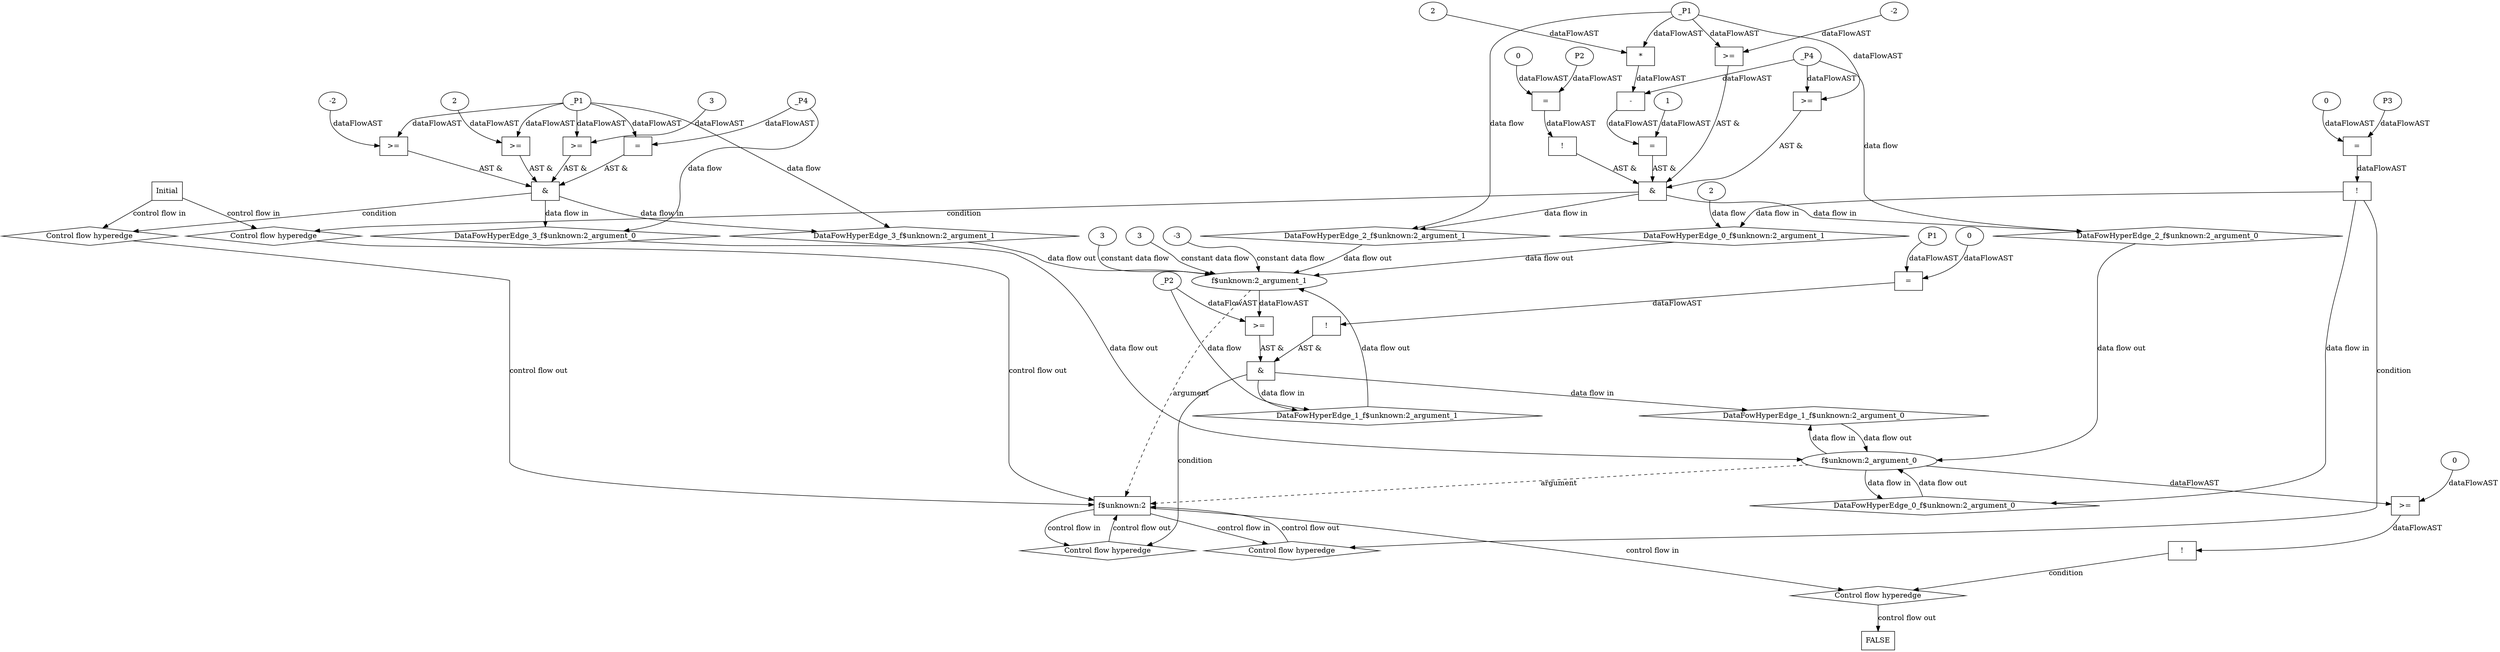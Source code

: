 digraph dag {
"f$unknown:2" [label="f$unknown:2" nodeName="f$unknown:2" class=cfn  shape="rect"];
FALSE [label="FALSE" nodeName=FALSE class=cfn  shape="rect"];
Initial [label="Initial" nodeName=Initial class=cfn  shape="rect"];
ControlFowHyperEdge_0 [label="Control flow hyperedge" nodeName=ControlFowHyperEdge_0 class=controlFlowHyperEdge shape="diamond"];
"f$unknown:2" -> ControlFowHyperEdge_0 [label="control flow in"]
ControlFowHyperEdge_0 -> "f$unknown:2" [label="control flow out"]
ControlFowHyperEdge_1 [label="Control flow hyperedge" nodeName=ControlFowHyperEdge_1 class=controlFlowHyperEdge shape="diamond"];
"f$unknown:2" -> ControlFowHyperEdge_1 [label="control flow in"]
ControlFowHyperEdge_1 -> "f$unknown:2" [label="control flow out"]
ControlFowHyperEdge_2 [label="Control flow hyperedge" nodeName=ControlFowHyperEdge_2 class=controlFlowHyperEdge shape="diamond"];
"Initial" -> ControlFowHyperEdge_2 [label="control flow in"]
ControlFowHyperEdge_2 -> "f$unknown:2" [label="control flow out"]
ControlFowHyperEdge_3 [label="Control flow hyperedge" nodeName=ControlFowHyperEdge_3 class=controlFlowHyperEdge shape="diamond"];
"Initial" -> ControlFowHyperEdge_3 [label="control flow in"]
ControlFowHyperEdge_3 -> "f$unknown:2" [label="control flow out"]
ControlFowHyperEdge_4 [label="Control flow hyperedge" nodeName=ControlFowHyperEdge_4 class=controlFlowHyperEdge shape="diamond"];
"f$unknown:2" -> ControlFowHyperEdge_4 [label="control flow in"]
ControlFowHyperEdge_4 -> "FALSE" [label="control flow out"]
"f$unknown:2_argument_0" [label="f$unknown:2_argument_0" nodeName=argument0 class=argument  head="f$unknown:2" shape="oval"];
"f$unknown:2_argument_0" -> "f$unknown:2"[label="argument" style="dashed"]
"f$unknown:2_argument_1" [label="f$unknown:2_argument_1" nodeName=argument1 class=argument  head="f$unknown:2" shape="oval"];
"f$unknown:2_argument_1" -> "f$unknown:2"[label="argument" style="dashed"]

"xxxf$unknown:2___f$unknown:2_0xxxguard_0_node_0" [label="!" nodeName="xxxf$unknown:2___f$unknown:2_0xxxguard_0_node_0" class=Operator shape="rect"];
"xxxf$unknown:2___f$unknown:2_0xxxguard_0_node_1" [label="=" nodeName="xxxf$unknown:2___f$unknown:2_0xxxguard_0_node_1" class=Operator  shape="rect"];
"xxxf$unknown:2___f$unknown:2_0xxxguard_0_node_2" [label="P3" nodeName="xxxf$unknown:2___f$unknown:2_0xxxguard_0_node_2" class=Constant ];
"xxxf$unknown:2___f$unknown:2_0xxxguard_0_node_3" [label="0" nodeName="xxxf$unknown:2___f$unknown:2_0xxxguard_0_node_3" class=Literal ];
"xxxf$unknown:2___f$unknown:2_0xxxguard_0_node_1" -> "xxxf$unknown:2___f$unknown:2_0xxxguard_0_node_0"[label="dataFlowAST"]
"xxxf$unknown:2___f$unknown:2_0xxxguard_0_node_2" -> "xxxf$unknown:2___f$unknown:2_0xxxguard_0_node_1"[label="dataFlowAST"]
"xxxf$unknown:2___f$unknown:2_0xxxguard_0_node_3" -> "xxxf$unknown:2___f$unknown:2_0xxxguard_0_node_1"[label="dataFlowAST"]

"xxxf$unknown:2___f$unknown:2_0xxxguard_0_node_0" -> "ControlFowHyperEdge_0" [label="condition"];
"xxxf$unknown:2___f$unknown:2_0xxxdataFlow_0_node_0" [label="2" nodeName="xxxf$unknown:2___f$unknown:2_0xxxdataFlow_0_node_0" class=Literal ];

"xxxf$unknown:2___f$unknown:2_0xxxdataFlow_0_node_0" -> "DataFowHyperEdge_0_f$unknown:2_argument_1" [label="data flow"];
"xxxf$unknown:2___f$unknown:2_1xxx_and" [label="&" nodeName="xxxf$unknown:2___f$unknown:2_1xxx_and" class=Operator shape="rect"];
"xxxf$unknown:2___f$unknown:2_1xxxguard_0_node_0" [label="!" nodeName="xxxf$unknown:2___f$unknown:2_1xxxguard_0_node_0" class=Operator shape="rect"];
"xxxf$unknown:2___f$unknown:2_1xxxguard_0_node_1" [label="=" nodeName="xxxf$unknown:2___f$unknown:2_1xxxguard_0_node_1" class=Operator  shape="rect"];
"xxxf$unknown:2___f$unknown:2_1xxxguard_0_node_2" [label="P1" nodeName="xxxf$unknown:2___f$unknown:2_1xxxguard_0_node_2" class=Constant ];
"xxxf$unknown:2___f$unknown:2_1xxxguard_0_node_3" [label="0" nodeName="xxxf$unknown:2___f$unknown:2_1xxxguard_0_node_3" class=Literal ];
"xxxf$unknown:2___f$unknown:2_1xxxguard_0_node_1" -> "xxxf$unknown:2___f$unknown:2_1xxxguard_0_node_0"[label="dataFlowAST"]
"xxxf$unknown:2___f$unknown:2_1xxxguard_0_node_2" -> "xxxf$unknown:2___f$unknown:2_1xxxguard_0_node_1"[label="dataFlowAST"]
"xxxf$unknown:2___f$unknown:2_1xxxguard_0_node_3" -> "xxxf$unknown:2___f$unknown:2_1xxxguard_0_node_1"[label="dataFlowAST"]

"xxxf$unknown:2___f$unknown:2_1xxxguard_0_node_0" -> "xxxf$unknown:2___f$unknown:2_1xxx_and" [label="AST &"];
"xxxf$unknown:2___f$unknown:2_1xxxguard1_node_0" [label=">=" nodeName="xxxf$unknown:2___f$unknown:2_1xxxguard1_node_0" class=Operator  shape="rect"];
"f$unknown:2_argument_1" -> "xxxf$unknown:2___f$unknown:2_1xxxguard1_node_0"[label="dataFlowAST"]
"xxxf$unknown:2___f$unknown:2_1xxxdataFlow_0_node_0" -> "xxxf$unknown:2___f$unknown:2_1xxxguard1_node_0"[label="dataFlowAST"]

"xxxf$unknown:2___f$unknown:2_1xxxguard1_node_0" -> "xxxf$unknown:2___f$unknown:2_1xxx_and" [label="AST &"];
"xxxf$unknown:2___f$unknown:2_1xxx_and" -> "ControlFowHyperEdge_1" [label="condition"];
"xxxf$unknown:2___f$unknown:2_1xxxdataFlow_0_node_0" [label="_P2" nodeName="xxxf$unknown:2___f$unknown:2_1xxxdataFlow_0_node_0" class=Constant ];

"xxxf$unknown:2___f$unknown:2_1xxxdataFlow_0_node_0" -> "DataFowHyperEdge_1_f$unknown:2_argument_1" [label="data flow"];
"xxxf$unknown:2___Initial_2xxx_and" [label="&" nodeName="xxxf$unknown:2___Initial_2xxx_and" class=Operator shape="rect"];
"xxxf$unknown:2___Initial_2xxxguard_0_node_0" [label="!" nodeName="xxxf$unknown:2___Initial_2xxxguard_0_node_0" class=Operator shape="rect"];
"xxxf$unknown:2___Initial_2xxxguard_0_node_1" [label="=" nodeName="xxxf$unknown:2___Initial_2xxxguard_0_node_1" class=Operator  shape="rect"];
"xxxf$unknown:2___Initial_2xxxguard_0_node_2" [label="P2" nodeName="xxxf$unknown:2___Initial_2xxxguard_0_node_2" class=Constant ];
"xxxf$unknown:2___Initial_2xxxguard_0_node_3" [label="0" nodeName="xxxf$unknown:2___Initial_2xxxguard_0_node_3" class=Literal ];
"xxxf$unknown:2___Initial_2xxxguard_0_node_1" -> "xxxf$unknown:2___Initial_2xxxguard_0_node_0"[label="dataFlowAST"]
"xxxf$unknown:2___Initial_2xxxguard_0_node_2" -> "xxxf$unknown:2___Initial_2xxxguard_0_node_1"[label="dataFlowAST"]
"xxxf$unknown:2___Initial_2xxxguard_0_node_3" -> "xxxf$unknown:2___Initial_2xxxguard_0_node_1"[label="dataFlowAST"]

"xxxf$unknown:2___Initial_2xxxguard_0_node_0" -> "xxxf$unknown:2___Initial_2xxx_and" [label="AST &"];
"xxxf$unknown:2___Initial_2xxxguard1_node_0" [label=">=" nodeName="xxxf$unknown:2___Initial_2xxxguard1_node_0" class=Operator  shape="rect"];
"xxxf$unknown:2___Initial_2xxxdataFlow1_node_0" -> "xxxf$unknown:2___Initial_2xxxguard1_node_0"[label="dataFlowAST"]
"xxxf$unknown:2___Initial_2xxxdataFlow_0_node_0" -> "xxxf$unknown:2___Initial_2xxxguard1_node_0"[label="dataFlowAST"]

"xxxf$unknown:2___Initial_2xxxguard1_node_0" -> "xxxf$unknown:2___Initial_2xxx_and" [label="AST &"];
"xxxf$unknown:2___Initial_2xxxguard2_node_0" [label=">=" nodeName="xxxf$unknown:2___Initial_2xxxguard2_node_0" class=Operator  shape="rect"];
"xxxf$unknown:2___Initial_2xxxguard2_node_2" [label="-2" nodeName="xxxf$unknown:2___Initial_2xxxguard2_node_2" class=Literal ];
"xxxf$unknown:2___Initial_2xxxdataFlow1_node_0" -> "xxxf$unknown:2___Initial_2xxxguard2_node_0"[label="dataFlowAST"]
"xxxf$unknown:2___Initial_2xxxguard2_node_2" -> "xxxf$unknown:2___Initial_2xxxguard2_node_0"[label="dataFlowAST"]

"xxxf$unknown:2___Initial_2xxxguard2_node_0" -> "xxxf$unknown:2___Initial_2xxx_and" [label="AST &"];
"xxxf$unknown:2___Initial_2xxxguard3_node_0" [label="=" nodeName="xxxf$unknown:2___Initial_2xxxguard3_node_0" class=Operator  shape="rect"];
"xxxf$unknown:2___Initial_2xxxguard3_node_1" [label="-" nodeName="xxxf$unknown:2___Initial_2xxxguard3_node_1" class= Operator shape="rect"];
"xxxf$unknown:2___Initial_2xxxguard3_node_2" [label="*" nodeName="xxxf$unknown:2___Initial_2xxxguard3_node_2" class=Operator  shape="rect"];
"xxxf$unknown:2___Initial_2xxxguard3_node_3" [label="2" nodeName="xxxf$unknown:2___Initial_2xxxguard3_node_3" class=Coeff ];
"xxxf$unknown:2___Initial_2xxxguard3_node_6" [label="1" nodeName="xxxf$unknown:2___Initial_2xxxguard3_node_6" class=Literal ];
"xxxf$unknown:2___Initial_2xxxguard3_node_1" -> "xxxf$unknown:2___Initial_2xxxguard3_node_0"[label="dataFlowAST"]
"xxxf$unknown:2___Initial_2xxxguard3_node_6" -> "xxxf$unknown:2___Initial_2xxxguard3_node_0"[label="dataFlowAST"]
"xxxf$unknown:2___Initial_2xxxguard3_node_2" -> "xxxf$unknown:2___Initial_2xxxguard3_node_1"[label="dataFlowAST"]
"xxxf$unknown:2___Initial_2xxxdataFlow_0_node_0" -> "xxxf$unknown:2___Initial_2xxxguard3_node_1"[label="dataFlowAST"]
"xxxf$unknown:2___Initial_2xxxguard3_node_3" -> "xxxf$unknown:2___Initial_2xxxguard3_node_2"[label="dataFlowAST"]
"xxxf$unknown:2___Initial_2xxxdataFlow1_node_0" -> "xxxf$unknown:2___Initial_2xxxguard3_node_2"[label="dataFlowAST"]

"xxxf$unknown:2___Initial_2xxxguard3_node_0" -> "xxxf$unknown:2___Initial_2xxx_and" [label="AST &"];
"xxxf$unknown:2___Initial_2xxx_and" -> "ControlFowHyperEdge_2" [label="condition"];
"xxxf$unknown:2___Initial_2xxxdataFlow_0_node_0" [label="_P4" nodeName="xxxf$unknown:2___Initial_2xxxdataFlow_0_node_0" class=Constant ];

"xxxf$unknown:2___Initial_2xxxdataFlow_0_node_0" -> "DataFowHyperEdge_2_f$unknown:2_argument_0" [label="data flow"];
"xxxf$unknown:2___Initial_2xxxdataFlow1_node_0" [label="_P1" nodeName="xxxf$unknown:2___Initial_2xxxdataFlow1_node_0" class=Constant ];

"xxxf$unknown:2___Initial_2xxxdataFlow1_node_0" -> "DataFowHyperEdge_2_f$unknown:2_argument_1" [label="data flow"];
"xxxf$unknown:2___Initial_3xxx_and" [label="&" nodeName="xxxf$unknown:2___Initial_3xxx_and" class=Operator shape="rect"];
"xxxf$unknown:2___Initial_3xxxguard_0_node_0" [label=">=" nodeName="xxxf$unknown:2___Initial_3xxxguard_0_node_0" class=Operator  shape="rect"];
"xxxf$unknown:2___Initial_3xxxguard_0_node_2" [label="3" nodeName="xxxf$unknown:2___Initial_3xxxguard_0_node_2" class=Literal ];
"xxxf$unknown:2___Initial_3xxxdataFlow1_node_0" -> "xxxf$unknown:2___Initial_3xxxguard_0_node_0"[label="dataFlowAST"]
"xxxf$unknown:2___Initial_3xxxguard_0_node_2" -> "xxxf$unknown:2___Initial_3xxxguard_0_node_0"[label="dataFlowAST"]

"xxxf$unknown:2___Initial_3xxxguard_0_node_0" -> "xxxf$unknown:2___Initial_3xxx_and" [label="AST &"];
"xxxf$unknown:2___Initial_3xxxguard1_node_0" [label=">=" nodeName="xxxf$unknown:2___Initial_3xxxguard1_node_0" class=Operator  shape="rect"];
"xxxf$unknown:2___Initial_3xxxguard1_node_2" [label="2" nodeName="xxxf$unknown:2___Initial_3xxxguard1_node_2" class=Literal ];
"xxxf$unknown:2___Initial_3xxxdataFlow1_node_0" -> "xxxf$unknown:2___Initial_3xxxguard1_node_0"[label="dataFlowAST"]
"xxxf$unknown:2___Initial_3xxxguard1_node_2" -> "xxxf$unknown:2___Initial_3xxxguard1_node_0"[label="dataFlowAST"]

"xxxf$unknown:2___Initial_3xxxguard1_node_0" -> "xxxf$unknown:2___Initial_3xxx_and" [label="AST &"];
"xxxf$unknown:2___Initial_3xxxguard2_node_0" [label=">=" nodeName="xxxf$unknown:2___Initial_3xxxguard2_node_0" class=Operator  shape="rect"];
"xxxf$unknown:2___Initial_3xxxguard2_node_2" [label="-2" nodeName="xxxf$unknown:2___Initial_3xxxguard2_node_2" class=Literal ];
"xxxf$unknown:2___Initial_3xxxdataFlow1_node_0" -> "xxxf$unknown:2___Initial_3xxxguard2_node_0"[label="dataFlowAST"]
"xxxf$unknown:2___Initial_3xxxguard2_node_2" -> "xxxf$unknown:2___Initial_3xxxguard2_node_0"[label="dataFlowAST"]

"xxxf$unknown:2___Initial_3xxxguard2_node_0" -> "xxxf$unknown:2___Initial_3xxx_and" [label="AST &"];
"xxxf$unknown:2___Initial_3xxxguard3_node_0" [label="=" nodeName="xxxf$unknown:2___Initial_3xxxguard3_node_0" class=Operator  shape="rect"];
"xxxf$unknown:2___Initial_3xxxdataFlow_0_node_0" -> "xxxf$unknown:2___Initial_3xxxguard3_node_0"[label="dataFlowAST"]
"xxxf$unknown:2___Initial_3xxxdataFlow1_node_0" -> "xxxf$unknown:2___Initial_3xxxguard3_node_0"[label="dataFlowAST"]

"xxxf$unknown:2___Initial_3xxxguard3_node_0" -> "xxxf$unknown:2___Initial_3xxx_and" [label="AST &"];
"xxxf$unknown:2___Initial_3xxx_and" -> "ControlFowHyperEdge_3" [label="condition"];
"xxxf$unknown:2___Initial_3xxxdataFlow_0_node_0" [label="_P4" nodeName="xxxf$unknown:2___Initial_3xxxdataFlow_0_node_0" class=Constant ];

"xxxf$unknown:2___Initial_3xxxdataFlow_0_node_0" -> "DataFowHyperEdge_3_f$unknown:2_argument_0" [label="data flow"];
"xxxf$unknown:2___Initial_3xxxdataFlow1_node_0" [label="_P1" nodeName="xxxf$unknown:2___Initial_3xxxdataFlow1_node_0" class=Constant ];

"xxxf$unknown:2___Initial_3xxxdataFlow1_node_0" -> "DataFowHyperEdge_3_f$unknown:2_argument_1" [label="data flow"];
"xxxFALSE___f$unknown:2_4xxxguard_0_node_0" [label="!" nodeName="xxxFALSE___f$unknown:2_4xxxguard_0_node_0" class=Operator shape="rect"];
"xxxFALSE___f$unknown:2_4xxxguard_0_node_1" [label=">=" nodeName="xxxFALSE___f$unknown:2_4xxxguard_0_node_1" class=Operator  shape="rect"];
"xxxFALSE___f$unknown:2_4xxxguard_0_node_3" [label="0" nodeName="xxxFALSE___f$unknown:2_4xxxguard_0_node_3" class=Literal ];
"xxxFALSE___f$unknown:2_4xxxguard_0_node_1" -> "xxxFALSE___f$unknown:2_4xxxguard_0_node_0"[label="dataFlowAST"]
"f$unknown:2_argument_0" -> "xxxFALSE___f$unknown:2_4xxxguard_0_node_1"[label="dataFlowAST"]
"xxxFALSE___f$unknown:2_4xxxguard_0_node_3" -> "xxxFALSE___f$unknown:2_4xxxguard_0_node_1"[label="dataFlowAST"]

"xxxFALSE___f$unknown:2_4xxxguard_0_node_0" -> "ControlFowHyperEdge_4" [label="condition"];
"DataFowHyperEdge_0_f$unknown:2_argument_0" [label="DataFowHyperEdge_0_f$unknown:2_argument_0" nodeName="DataFowHyperEdge_0_f$unknown:2_argument_0" class=DataFlowHyperedge shape="diamond"];
"DataFowHyperEdge_0_f$unknown:2_argument_0" -> "f$unknown:2_argument_0"[label="data flow out"]
"xxxf$unknown:2___f$unknown:2_0xxxguard_0_node_0" -> "DataFowHyperEdge_0_f$unknown:2_argument_0"[label="data flow in"]
"DataFowHyperEdge_0_f$unknown:2_argument_1" [label="DataFowHyperEdge_0_f$unknown:2_argument_1" nodeName="DataFowHyperEdge_0_f$unknown:2_argument_1" class=DataFlowHyperedge shape="diamond"];
"DataFowHyperEdge_0_f$unknown:2_argument_1" -> "f$unknown:2_argument_1"[label="data flow out"]
"xxxf$unknown:2___f$unknown:2_0xxxguard_0_node_0" -> "DataFowHyperEdge_0_f$unknown:2_argument_1"[label="data flow in"]
"DataFowHyperEdge_1_f$unknown:2_argument_0" [label="DataFowHyperEdge_1_f$unknown:2_argument_0" nodeName="DataFowHyperEdge_1_f$unknown:2_argument_0" class=DataFlowHyperedge shape="diamond"];
"DataFowHyperEdge_1_f$unknown:2_argument_0" -> "f$unknown:2_argument_0"[label="data flow out"]
"xxxf$unknown:2___f$unknown:2_1xxx_and" -> "DataFowHyperEdge_1_f$unknown:2_argument_0"[label="data flow in"]
"DataFowHyperEdge_1_f$unknown:2_argument_1" [label="DataFowHyperEdge_1_f$unknown:2_argument_1" nodeName="DataFowHyperEdge_1_f$unknown:2_argument_1" class=DataFlowHyperedge shape="diamond"];
"DataFowHyperEdge_1_f$unknown:2_argument_1" -> "f$unknown:2_argument_1"[label="data flow out"]
"xxxf$unknown:2___f$unknown:2_1xxx_and" -> "DataFowHyperEdge_1_f$unknown:2_argument_1"[label="data flow in"]
"DataFowHyperEdge_2_f$unknown:2_argument_0" [label="DataFowHyperEdge_2_f$unknown:2_argument_0" nodeName="DataFowHyperEdge_2_f$unknown:2_argument_0" class=DataFlowHyperedge shape="diamond"];
"DataFowHyperEdge_2_f$unknown:2_argument_0" -> "f$unknown:2_argument_0"[label="data flow out"]
"xxxf$unknown:2___Initial_2xxx_and" -> "DataFowHyperEdge_2_f$unknown:2_argument_0"[label="data flow in"]
"DataFowHyperEdge_2_f$unknown:2_argument_1" [label="DataFowHyperEdge_2_f$unknown:2_argument_1" nodeName="DataFowHyperEdge_2_f$unknown:2_argument_1" class=DataFlowHyperedge shape="diamond"];
"DataFowHyperEdge_2_f$unknown:2_argument_1" -> "f$unknown:2_argument_1"[label="data flow out"]
"xxxf$unknown:2___Initial_2xxx_and" -> "DataFowHyperEdge_2_f$unknown:2_argument_1"[label="data flow in"]
"DataFowHyperEdge_3_f$unknown:2_argument_0" [label="DataFowHyperEdge_3_f$unknown:2_argument_0" nodeName="DataFowHyperEdge_3_f$unknown:2_argument_0" class=DataFlowHyperedge shape="diamond"];
"DataFowHyperEdge_3_f$unknown:2_argument_0" -> "f$unknown:2_argument_0"[label="data flow out"]
"xxxf$unknown:2___Initial_3xxx_and" -> "DataFowHyperEdge_3_f$unknown:2_argument_0"[label="data flow in"]
"DataFowHyperEdge_3_f$unknown:2_argument_1" [label="DataFowHyperEdge_3_f$unknown:2_argument_1" nodeName="DataFowHyperEdge_3_f$unknown:2_argument_1" class=DataFlowHyperedge shape="diamond"];
"DataFowHyperEdge_3_f$unknown:2_argument_1" -> "f$unknown:2_argument_1"[label="data flow out"]
"xxxf$unknown:2___Initial_3xxx_and" -> "DataFowHyperEdge_3_f$unknown:2_argument_1"[label="data flow in"]
"xxxf$unknown:2___f$unknown:2_0xxxf$unknown:2_argument_1_constant_3" [label="3" nodeName="xxxf$unknown:2___f$unknown:2_0xxxf$unknown:2_argument_1_constant_3" class=Constant];
"xxxf$unknown:2___f$unknown:2_0xxxf$unknown:2_argument_1_constant_3" -> "f$unknown:2_argument_1" [label="constant data flow"];
"xxxf$unknown:2___f$unknown:2_1xxxf$unknown:2_argument_1_constant_-3" [label="-3" nodeName="xxxf$unknown:2___f$unknown:2_1xxxf$unknown:2_argument_1_constant_-3" class=Constant];
"xxxf$unknown:2___f$unknown:2_1xxxf$unknown:2_argument_1_constant_-3" -> "f$unknown:2_argument_1" [label="constant data flow"];
"xxxFALSE___f$unknown:2_4xxxf$unknown:2_argument_1_constant_3" [label="3" nodeName="xxxFALSE___f$unknown:2_4xxxf$unknown:2_argument_1_constant_3" class=Constant];
"xxxFALSE___f$unknown:2_4xxxf$unknown:2_argument_1_constant_3" -> "f$unknown:2_argument_1" [label="constant data flow"];
"f$unknown:2_argument_0" -> "DataFowHyperEdge_0_f$unknown:2_argument_0"[label="data flow in"]
"f$unknown:2_argument_0" -> "DataFowHyperEdge_1_f$unknown:2_argument_0"[label="data flow in"]




}

